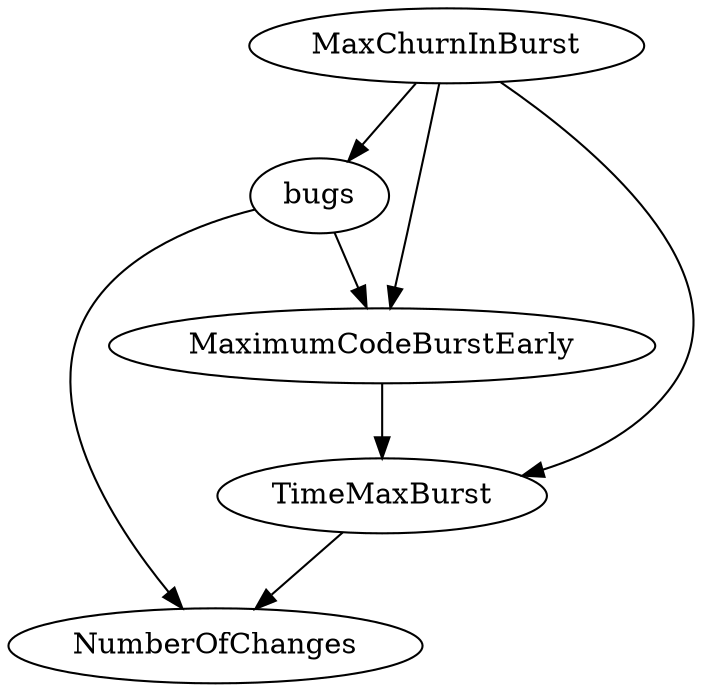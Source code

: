 digraph {
   bugs;
   NumberOfChanges;
   MaximumCodeBurstEarly;
   MaxChurnInBurst;
   TimeMaxBurst;
   bugs -> NumberOfChanges;
   bugs -> MaximumCodeBurstEarly;
   MaximumCodeBurstEarly -> TimeMaxBurst;
   MaxChurnInBurst -> bugs;
   MaxChurnInBurst -> MaximumCodeBurstEarly;
   MaxChurnInBurst -> TimeMaxBurst;
   TimeMaxBurst -> NumberOfChanges;
}
